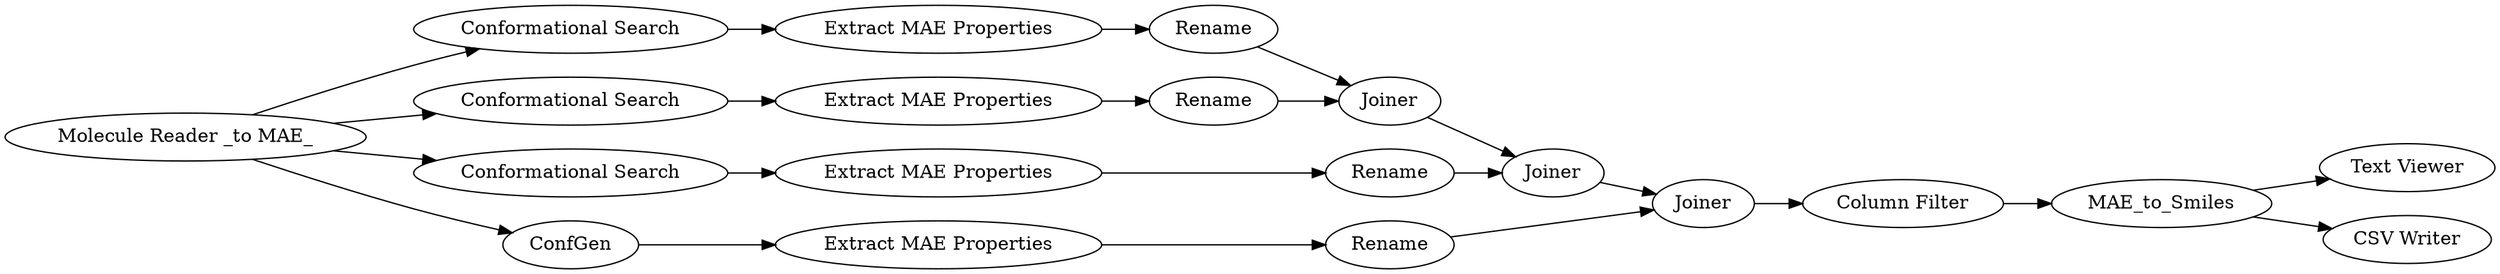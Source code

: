 digraph {
	2 [label="Conformational Search"]
	3 [label="Conformational Search"]
	4 [label="Conformational Search"]
	9 [label="Extract MAE Properties"]
	10 [label="Extract MAE Properties"]
	11 [label="Extract MAE Properties"]
	13 [label=Rename]
	14 [label=Rename]
	15 [label=Rename]
	32 [label="Extract MAE Properties"]
	33 [label=Rename]
	45 [label=Joiner]
	46 [label=Joiner]
	47 [label=Joiner]
	48 [label="Text Viewer"]
	49 [label="Column Filter"]
	50 [label=MAE_to_Smiles]
	113 [label="CSV Writer"]
	8248 [label="Molecule Reader _to MAE_"]
	8249 [label=ConfGen]
	2 -> 9
	3 -> 10
	4 -> 11
	9 -> 13
	10 -> 14
	11 -> 15
	13 -> 45
	14 -> 45
	15 -> 46
	32 -> 33
	33 -> 47
	45 -> 46
	46 -> 47
	47 -> 49
	49 -> 50
	50 -> 48
	50 -> 113
	8248 -> 8249
	8248 -> 2
	8248 -> 3
	8248 -> 4
	8249 -> 32
	rankdir=LR
}
